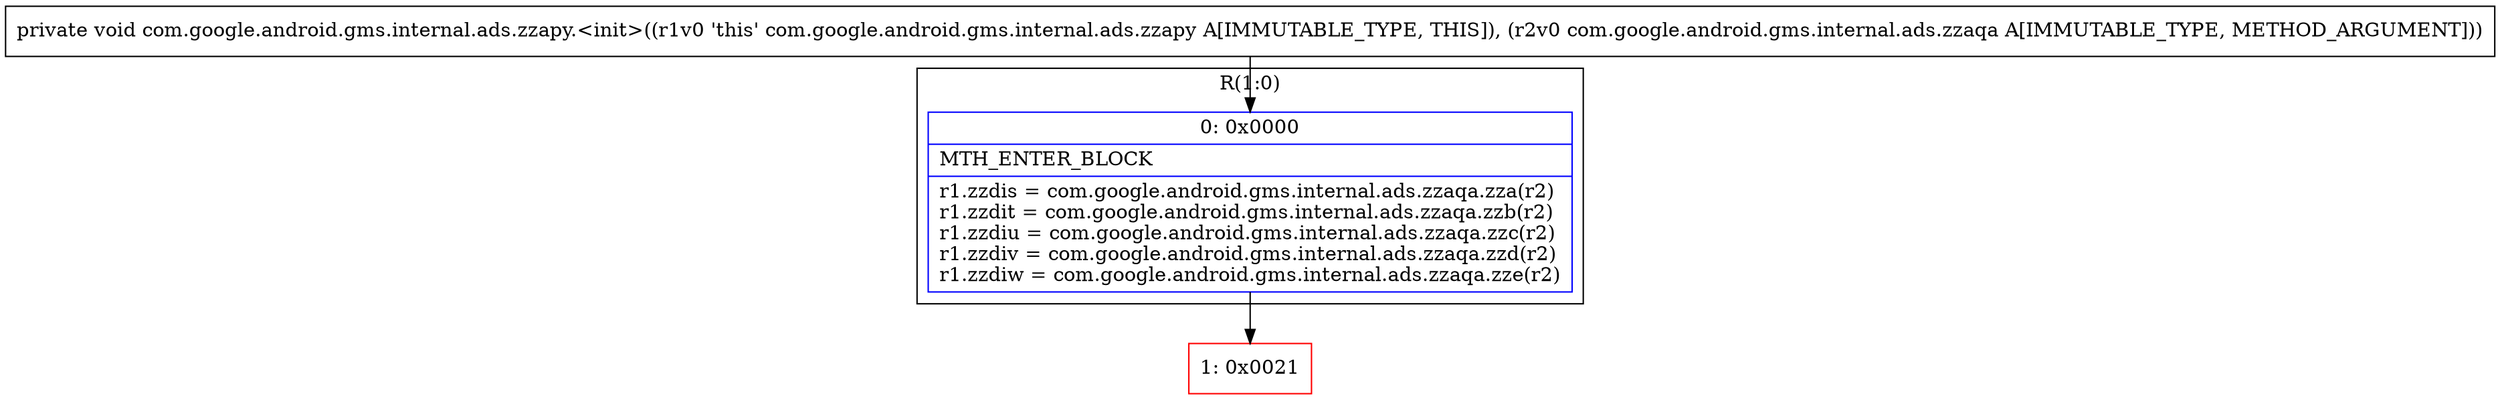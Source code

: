 digraph "CFG forcom.google.android.gms.internal.ads.zzapy.\<init\>(Lcom\/google\/android\/gms\/internal\/ads\/zzaqa;)V" {
subgraph cluster_Region_812420742 {
label = "R(1:0)";
node [shape=record,color=blue];
Node_0 [shape=record,label="{0\:\ 0x0000|MTH_ENTER_BLOCK\l|r1.zzdis = com.google.android.gms.internal.ads.zzaqa.zza(r2)\lr1.zzdit = com.google.android.gms.internal.ads.zzaqa.zzb(r2)\lr1.zzdiu = com.google.android.gms.internal.ads.zzaqa.zzc(r2)\lr1.zzdiv = com.google.android.gms.internal.ads.zzaqa.zzd(r2)\lr1.zzdiw = com.google.android.gms.internal.ads.zzaqa.zze(r2)\l}"];
}
Node_1 [shape=record,color=red,label="{1\:\ 0x0021}"];
MethodNode[shape=record,label="{private void com.google.android.gms.internal.ads.zzapy.\<init\>((r1v0 'this' com.google.android.gms.internal.ads.zzapy A[IMMUTABLE_TYPE, THIS]), (r2v0 com.google.android.gms.internal.ads.zzaqa A[IMMUTABLE_TYPE, METHOD_ARGUMENT])) }"];
MethodNode -> Node_0;
Node_0 -> Node_1;
}


